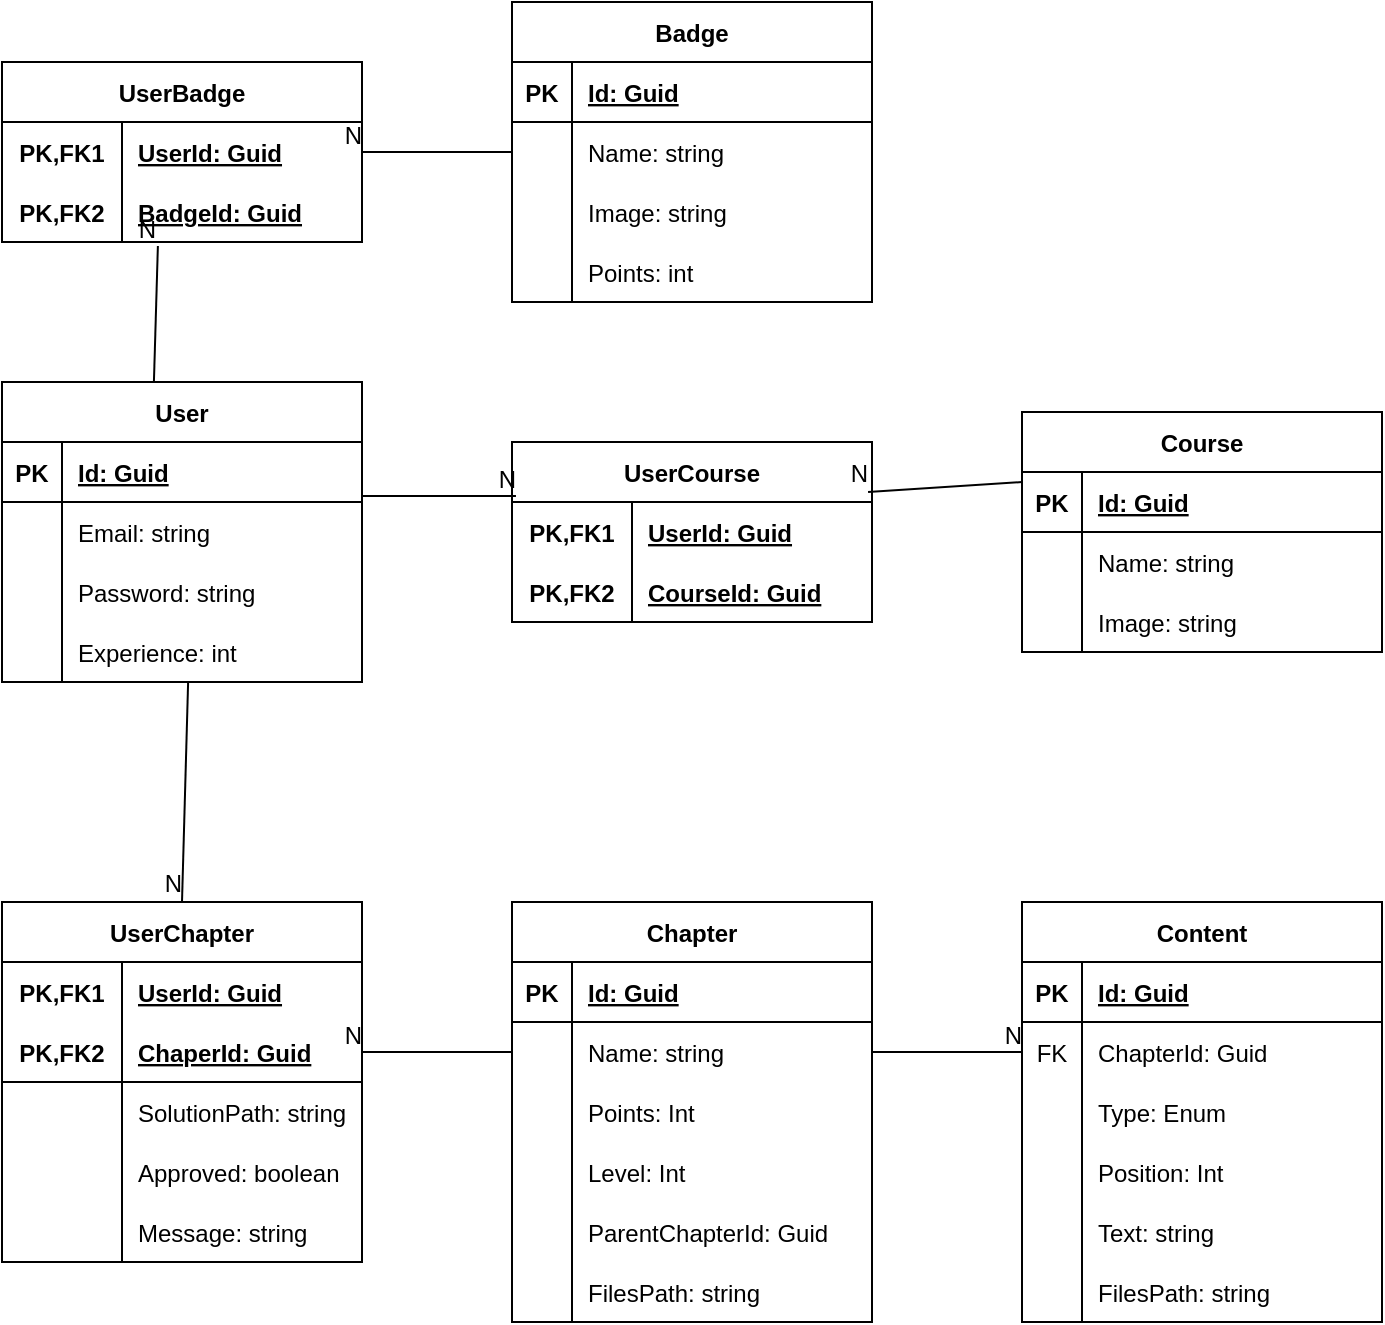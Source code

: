 <mxfile version="15.9.1" type="device"><diagram id="E0hOtwTxLCPr_3gHzD48" name="Page-1"><mxGraphModel dx="2062" dy="1164" grid="1" gridSize="10" guides="1" tooltips="1" connect="1" arrows="1" fold="1" page="1" pageScale="1" pageWidth="850" pageHeight="1100" math="0" shadow="0"><root><mxCell id="0"/><mxCell id="1" parent="0"/><mxCell id="J7QPacYldyClCmYa43UJ-1" value="User" style="shape=table;startSize=30;container=1;collapsible=1;childLayout=tableLayout;fixedRows=1;rowLines=0;fontStyle=1;align=center;resizeLast=1;" vertex="1" parent="1"><mxGeometry x="80" y="410" width="180" height="150" as="geometry"/></mxCell><mxCell id="J7QPacYldyClCmYa43UJ-2" value="" style="shape=partialRectangle;collapsible=0;dropTarget=0;pointerEvents=0;fillColor=none;top=0;left=0;bottom=1;right=0;points=[[0,0.5],[1,0.5]];portConstraint=eastwest;" vertex="1" parent="J7QPacYldyClCmYa43UJ-1"><mxGeometry y="30" width="180" height="30" as="geometry"/></mxCell><mxCell id="J7QPacYldyClCmYa43UJ-3" value="PK" style="shape=partialRectangle;connectable=0;fillColor=none;top=0;left=0;bottom=0;right=0;fontStyle=1;overflow=hidden;" vertex="1" parent="J7QPacYldyClCmYa43UJ-2"><mxGeometry width="30" height="30" as="geometry"><mxRectangle width="30" height="30" as="alternateBounds"/></mxGeometry></mxCell><mxCell id="J7QPacYldyClCmYa43UJ-4" value="Id: Guid" style="shape=partialRectangle;connectable=0;fillColor=none;top=0;left=0;bottom=0;right=0;align=left;spacingLeft=6;fontStyle=5;overflow=hidden;" vertex="1" parent="J7QPacYldyClCmYa43UJ-2"><mxGeometry x="30" width="150" height="30" as="geometry"><mxRectangle width="150" height="30" as="alternateBounds"/></mxGeometry></mxCell><mxCell id="J7QPacYldyClCmYa43UJ-5" value="" style="shape=partialRectangle;collapsible=0;dropTarget=0;pointerEvents=0;fillColor=none;top=0;left=0;bottom=0;right=0;points=[[0,0.5],[1,0.5]];portConstraint=eastwest;" vertex="1" parent="J7QPacYldyClCmYa43UJ-1"><mxGeometry y="60" width="180" height="30" as="geometry"/></mxCell><mxCell id="J7QPacYldyClCmYa43UJ-6" value="" style="shape=partialRectangle;connectable=0;fillColor=none;top=0;left=0;bottom=0;right=0;editable=1;overflow=hidden;" vertex="1" parent="J7QPacYldyClCmYa43UJ-5"><mxGeometry width="30" height="30" as="geometry"><mxRectangle width="30" height="30" as="alternateBounds"/></mxGeometry></mxCell><mxCell id="J7QPacYldyClCmYa43UJ-7" value="Email: string" style="shape=partialRectangle;connectable=0;fillColor=none;top=0;left=0;bottom=0;right=0;align=left;spacingLeft=6;overflow=hidden;" vertex="1" parent="J7QPacYldyClCmYa43UJ-5"><mxGeometry x="30" width="150" height="30" as="geometry"><mxRectangle width="150" height="30" as="alternateBounds"/></mxGeometry></mxCell><mxCell id="J7QPacYldyClCmYa43UJ-8" value="" style="shape=partialRectangle;collapsible=0;dropTarget=0;pointerEvents=0;fillColor=none;top=0;left=0;bottom=0;right=0;points=[[0,0.5],[1,0.5]];portConstraint=eastwest;" vertex="1" parent="J7QPacYldyClCmYa43UJ-1"><mxGeometry y="90" width="180" height="30" as="geometry"/></mxCell><mxCell id="J7QPacYldyClCmYa43UJ-9" value="" style="shape=partialRectangle;connectable=0;fillColor=none;top=0;left=0;bottom=0;right=0;editable=1;overflow=hidden;" vertex="1" parent="J7QPacYldyClCmYa43UJ-8"><mxGeometry width="30" height="30" as="geometry"><mxRectangle width="30" height="30" as="alternateBounds"/></mxGeometry></mxCell><mxCell id="J7QPacYldyClCmYa43UJ-10" value="Password: string" style="shape=partialRectangle;connectable=0;fillColor=none;top=0;left=0;bottom=0;right=0;align=left;spacingLeft=6;overflow=hidden;" vertex="1" parent="J7QPacYldyClCmYa43UJ-8"><mxGeometry x="30" width="150" height="30" as="geometry"><mxRectangle width="150" height="30" as="alternateBounds"/></mxGeometry></mxCell><mxCell id="J7QPacYldyClCmYa43UJ-11" value="" style="shape=partialRectangle;collapsible=0;dropTarget=0;pointerEvents=0;fillColor=none;top=0;left=0;bottom=0;right=0;points=[[0,0.5],[1,0.5]];portConstraint=eastwest;" vertex="1" parent="J7QPacYldyClCmYa43UJ-1"><mxGeometry y="120" width="180" height="30" as="geometry"/></mxCell><mxCell id="J7QPacYldyClCmYa43UJ-12" value="" style="shape=partialRectangle;connectable=0;fillColor=none;top=0;left=0;bottom=0;right=0;editable=1;overflow=hidden;" vertex="1" parent="J7QPacYldyClCmYa43UJ-11"><mxGeometry width="30" height="30" as="geometry"><mxRectangle width="30" height="30" as="alternateBounds"/></mxGeometry></mxCell><mxCell id="J7QPacYldyClCmYa43UJ-13" value="Experience: int" style="shape=partialRectangle;connectable=0;fillColor=none;top=0;left=0;bottom=0;right=0;align=left;spacingLeft=6;overflow=hidden;" vertex="1" parent="J7QPacYldyClCmYa43UJ-11"><mxGeometry x="30" width="150" height="30" as="geometry"><mxRectangle width="150" height="30" as="alternateBounds"/></mxGeometry></mxCell><mxCell id="J7QPacYldyClCmYa43UJ-20" value="Course" style="shape=table;startSize=30;container=1;collapsible=1;childLayout=tableLayout;fixedRows=1;rowLines=0;fontStyle=1;align=center;resizeLast=1;" vertex="1" parent="1"><mxGeometry x="590" y="425" width="180" height="120" as="geometry"/></mxCell><mxCell id="J7QPacYldyClCmYa43UJ-21" value="" style="shape=partialRectangle;collapsible=0;dropTarget=0;pointerEvents=0;fillColor=none;top=0;left=0;bottom=1;right=0;points=[[0,0.5],[1,0.5]];portConstraint=eastwest;" vertex="1" parent="J7QPacYldyClCmYa43UJ-20"><mxGeometry y="30" width="180" height="30" as="geometry"/></mxCell><mxCell id="J7QPacYldyClCmYa43UJ-22" value="PK" style="shape=partialRectangle;connectable=0;fillColor=none;top=0;left=0;bottom=0;right=0;fontStyle=1;overflow=hidden;" vertex="1" parent="J7QPacYldyClCmYa43UJ-21"><mxGeometry width="30" height="30" as="geometry"><mxRectangle width="30" height="30" as="alternateBounds"/></mxGeometry></mxCell><mxCell id="J7QPacYldyClCmYa43UJ-23" value="Id: Guid" style="shape=partialRectangle;connectable=0;fillColor=none;top=0;left=0;bottom=0;right=0;align=left;spacingLeft=6;fontStyle=5;overflow=hidden;" vertex="1" parent="J7QPacYldyClCmYa43UJ-21"><mxGeometry x="30" width="150" height="30" as="geometry"><mxRectangle width="150" height="30" as="alternateBounds"/></mxGeometry></mxCell><mxCell id="J7QPacYldyClCmYa43UJ-24" value="" style="shape=partialRectangle;collapsible=0;dropTarget=0;pointerEvents=0;fillColor=none;top=0;left=0;bottom=0;right=0;points=[[0,0.5],[1,0.5]];portConstraint=eastwest;" vertex="1" parent="J7QPacYldyClCmYa43UJ-20"><mxGeometry y="60" width="180" height="30" as="geometry"/></mxCell><mxCell id="J7QPacYldyClCmYa43UJ-25" value="" style="shape=partialRectangle;connectable=0;fillColor=none;top=0;left=0;bottom=0;right=0;editable=1;overflow=hidden;" vertex="1" parent="J7QPacYldyClCmYa43UJ-24"><mxGeometry width="30" height="30" as="geometry"><mxRectangle width="30" height="30" as="alternateBounds"/></mxGeometry></mxCell><mxCell id="J7QPacYldyClCmYa43UJ-26" value="Name: string" style="shape=partialRectangle;connectable=0;fillColor=none;top=0;left=0;bottom=0;right=0;align=left;spacingLeft=6;overflow=hidden;" vertex="1" parent="J7QPacYldyClCmYa43UJ-24"><mxGeometry x="30" width="150" height="30" as="geometry"><mxRectangle width="150" height="30" as="alternateBounds"/></mxGeometry></mxCell><mxCell id="J7QPacYldyClCmYa43UJ-27" value="" style="shape=partialRectangle;collapsible=0;dropTarget=0;pointerEvents=0;fillColor=none;top=0;left=0;bottom=0;right=0;points=[[0,0.5],[1,0.5]];portConstraint=eastwest;" vertex="1" parent="J7QPacYldyClCmYa43UJ-20"><mxGeometry y="90" width="180" height="30" as="geometry"/></mxCell><mxCell id="J7QPacYldyClCmYa43UJ-28" value="" style="shape=partialRectangle;connectable=0;fillColor=none;top=0;left=0;bottom=0;right=0;editable=1;overflow=hidden;" vertex="1" parent="J7QPacYldyClCmYa43UJ-27"><mxGeometry width="30" height="30" as="geometry"><mxRectangle width="30" height="30" as="alternateBounds"/></mxGeometry></mxCell><mxCell id="J7QPacYldyClCmYa43UJ-29" value="Image: string" style="shape=partialRectangle;connectable=0;fillColor=none;top=0;left=0;bottom=0;right=0;align=left;spacingLeft=6;overflow=hidden;" vertex="1" parent="J7QPacYldyClCmYa43UJ-27"><mxGeometry x="30" width="150" height="30" as="geometry"><mxRectangle width="150" height="30" as="alternateBounds"/></mxGeometry></mxCell><mxCell id="J7QPacYldyClCmYa43UJ-33" value="Badge" style="shape=table;startSize=30;container=1;collapsible=1;childLayout=tableLayout;fixedRows=1;rowLines=0;fontStyle=1;align=center;resizeLast=1;" vertex="1" parent="1"><mxGeometry x="335" y="220" width="180" height="150" as="geometry"><mxRectangle x="350" y="650" width="70" height="30" as="alternateBounds"/></mxGeometry></mxCell><mxCell id="J7QPacYldyClCmYa43UJ-34" value="" style="shape=partialRectangle;collapsible=0;dropTarget=0;pointerEvents=0;fillColor=none;top=0;left=0;bottom=1;right=0;points=[[0,0.5],[1,0.5]];portConstraint=eastwest;" vertex="1" parent="J7QPacYldyClCmYa43UJ-33"><mxGeometry y="30" width="180" height="30" as="geometry"/></mxCell><mxCell id="J7QPacYldyClCmYa43UJ-35" value="PK" style="shape=partialRectangle;connectable=0;fillColor=none;top=0;left=0;bottom=0;right=0;fontStyle=1;overflow=hidden;" vertex="1" parent="J7QPacYldyClCmYa43UJ-34"><mxGeometry width="30" height="30" as="geometry"><mxRectangle width="30" height="30" as="alternateBounds"/></mxGeometry></mxCell><mxCell id="J7QPacYldyClCmYa43UJ-36" value="Id: Guid" style="shape=partialRectangle;connectable=0;fillColor=none;top=0;left=0;bottom=0;right=0;align=left;spacingLeft=6;fontStyle=5;overflow=hidden;" vertex="1" parent="J7QPacYldyClCmYa43UJ-34"><mxGeometry x="30" width="150" height="30" as="geometry"><mxRectangle width="150" height="30" as="alternateBounds"/></mxGeometry></mxCell><mxCell id="J7QPacYldyClCmYa43UJ-37" value="" style="shape=partialRectangle;collapsible=0;dropTarget=0;pointerEvents=0;fillColor=none;top=0;left=0;bottom=0;right=0;points=[[0,0.5],[1,0.5]];portConstraint=eastwest;" vertex="1" parent="J7QPacYldyClCmYa43UJ-33"><mxGeometry y="60" width="180" height="30" as="geometry"/></mxCell><mxCell id="J7QPacYldyClCmYa43UJ-38" value="" style="shape=partialRectangle;connectable=0;fillColor=none;top=0;left=0;bottom=0;right=0;editable=1;overflow=hidden;" vertex="1" parent="J7QPacYldyClCmYa43UJ-37"><mxGeometry width="30" height="30" as="geometry"><mxRectangle width="30" height="30" as="alternateBounds"/></mxGeometry></mxCell><mxCell id="J7QPacYldyClCmYa43UJ-39" value="Name: string" style="shape=partialRectangle;connectable=0;fillColor=none;top=0;left=0;bottom=0;right=0;align=left;spacingLeft=6;overflow=hidden;" vertex="1" parent="J7QPacYldyClCmYa43UJ-37"><mxGeometry x="30" width="150" height="30" as="geometry"><mxRectangle width="150" height="30" as="alternateBounds"/></mxGeometry></mxCell><mxCell id="J7QPacYldyClCmYa43UJ-40" value="" style="shape=partialRectangle;collapsible=0;dropTarget=0;pointerEvents=0;fillColor=none;top=0;left=0;bottom=0;right=0;points=[[0,0.5],[1,0.5]];portConstraint=eastwest;" vertex="1" parent="J7QPacYldyClCmYa43UJ-33"><mxGeometry y="90" width="180" height="30" as="geometry"/></mxCell><mxCell id="J7QPacYldyClCmYa43UJ-41" value="" style="shape=partialRectangle;connectable=0;fillColor=none;top=0;left=0;bottom=0;right=0;editable=1;overflow=hidden;" vertex="1" parent="J7QPacYldyClCmYa43UJ-40"><mxGeometry width="30" height="30" as="geometry"><mxRectangle width="30" height="30" as="alternateBounds"/></mxGeometry></mxCell><mxCell id="J7QPacYldyClCmYa43UJ-42" value="Image: string" style="shape=partialRectangle;connectable=0;fillColor=none;top=0;left=0;bottom=0;right=0;align=left;spacingLeft=6;overflow=hidden;" vertex="1" parent="J7QPacYldyClCmYa43UJ-40"><mxGeometry x="30" width="150" height="30" as="geometry"><mxRectangle width="150" height="30" as="alternateBounds"/></mxGeometry></mxCell><mxCell id="J7QPacYldyClCmYa43UJ-78" value="" style="shape=partialRectangle;collapsible=0;dropTarget=0;pointerEvents=0;fillColor=none;top=0;left=0;bottom=0;right=0;points=[[0,0.5],[1,0.5]];portConstraint=eastwest;" vertex="1" parent="J7QPacYldyClCmYa43UJ-33"><mxGeometry y="120" width="180" height="30" as="geometry"/></mxCell><mxCell id="J7QPacYldyClCmYa43UJ-79" value="" style="shape=partialRectangle;connectable=0;fillColor=none;top=0;left=0;bottom=0;right=0;editable=1;overflow=hidden;" vertex="1" parent="J7QPacYldyClCmYa43UJ-78"><mxGeometry width="30" height="30" as="geometry"><mxRectangle width="30" height="30" as="alternateBounds"/></mxGeometry></mxCell><mxCell id="J7QPacYldyClCmYa43UJ-80" value="Points: int" style="shape=partialRectangle;connectable=0;fillColor=none;top=0;left=0;bottom=0;right=0;align=left;spacingLeft=6;overflow=hidden;" vertex="1" parent="J7QPacYldyClCmYa43UJ-78"><mxGeometry x="30" width="150" height="30" as="geometry"><mxRectangle width="150" height="30" as="alternateBounds"/></mxGeometry></mxCell><mxCell id="J7QPacYldyClCmYa43UJ-46" value="Chapter" style="shape=table;startSize=30;container=1;collapsible=1;childLayout=tableLayout;fixedRows=1;rowLines=0;fontStyle=1;align=center;resizeLast=1;" vertex="1" parent="1"><mxGeometry x="335" y="670" width="180" height="210" as="geometry"/></mxCell><mxCell id="J7QPacYldyClCmYa43UJ-47" value="" style="shape=partialRectangle;collapsible=0;dropTarget=0;pointerEvents=0;fillColor=none;top=0;left=0;bottom=1;right=0;points=[[0,0.5],[1,0.5]];portConstraint=eastwest;" vertex="1" parent="J7QPacYldyClCmYa43UJ-46"><mxGeometry y="30" width="180" height="30" as="geometry"/></mxCell><mxCell id="J7QPacYldyClCmYa43UJ-48" value="PK" style="shape=partialRectangle;connectable=0;fillColor=none;top=0;left=0;bottom=0;right=0;fontStyle=1;overflow=hidden;" vertex="1" parent="J7QPacYldyClCmYa43UJ-47"><mxGeometry width="30" height="30" as="geometry"><mxRectangle width="30" height="30" as="alternateBounds"/></mxGeometry></mxCell><mxCell id="J7QPacYldyClCmYa43UJ-49" value="Id: Guid" style="shape=partialRectangle;connectable=0;fillColor=none;top=0;left=0;bottom=0;right=0;align=left;spacingLeft=6;fontStyle=5;overflow=hidden;" vertex="1" parent="J7QPacYldyClCmYa43UJ-47"><mxGeometry x="30" width="150" height="30" as="geometry"><mxRectangle width="150" height="30" as="alternateBounds"/></mxGeometry></mxCell><mxCell id="J7QPacYldyClCmYa43UJ-50" value="" style="shape=partialRectangle;collapsible=0;dropTarget=0;pointerEvents=0;fillColor=none;top=0;left=0;bottom=0;right=0;points=[[0,0.5],[1,0.5]];portConstraint=eastwest;" vertex="1" parent="J7QPacYldyClCmYa43UJ-46"><mxGeometry y="60" width="180" height="30" as="geometry"/></mxCell><mxCell id="J7QPacYldyClCmYa43UJ-51" value="" style="shape=partialRectangle;connectable=0;fillColor=none;top=0;left=0;bottom=0;right=0;editable=1;overflow=hidden;" vertex="1" parent="J7QPacYldyClCmYa43UJ-50"><mxGeometry width="30" height="30" as="geometry"><mxRectangle width="30" height="30" as="alternateBounds"/></mxGeometry></mxCell><mxCell id="J7QPacYldyClCmYa43UJ-52" value="Name: string" style="shape=partialRectangle;connectable=0;fillColor=none;top=0;left=0;bottom=0;right=0;align=left;spacingLeft=6;overflow=hidden;" vertex="1" parent="J7QPacYldyClCmYa43UJ-50"><mxGeometry x="30" width="150" height="30" as="geometry"><mxRectangle width="150" height="30" as="alternateBounds"/></mxGeometry></mxCell><mxCell id="J7QPacYldyClCmYa43UJ-53" value="" style="shape=partialRectangle;collapsible=0;dropTarget=0;pointerEvents=0;fillColor=none;top=0;left=0;bottom=0;right=0;points=[[0,0.5],[1,0.5]];portConstraint=eastwest;" vertex="1" parent="J7QPacYldyClCmYa43UJ-46"><mxGeometry y="90" width="180" height="30" as="geometry"/></mxCell><mxCell id="J7QPacYldyClCmYa43UJ-54" value="" style="shape=partialRectangle;connectable=0;fillColor=none;top=0;left=0;bottom=0;right=0;editable=1;overflow=hidden;" vertex="1" parent="J7QPacYldyClCmYa43UJ-53"><mxGeometry width="30" height="30" as="geometry"><mxRectangle width="30" height="30" as="alternateBounds"/></mxGeometry></mxCell><mxCell id="J7QPacYldyClCmYa43UJ-55" value="Points: Int" style="shape=partialRectangle;connectable=0;fillColor=none;top=0;left=0;bottom=0;right=0;align=left;spacingLeft=6;overflow=hidden;" vertex="1" parent="J7QPacYldyClCmYa43UJ-53"><mxGeometry x="30" width="150" height="30" as="geometry"><mxRectangle width="150" height="30" as="alternateBounds"/></mxGeometry></mxCell><mxCell id="J7QPacYldyClCmYa43UJ-59" value="" style="shape=partialRectangle;collapsible=0;dropTarget=0;pointerEvents=0;fillColor=none;top=0;left=0;bottom=0;right=0;points=[[0,0.5],[1,0.5]];portConstraint=eastwest;" vertex="1" parent="J7QPacYldyClCmYa43UJ-46"><mxGeometry y="120" width="180" height="30" as="geometry"/></mxCell><mxCell id="J7QPacYldyClCmYa43UJ-60" value="" style="shape=partialRectangle;connectable=0;fillColor=none;top=0;left=0;bottom=0;right=0;editable=1;overflow=hidden;" vertex="1" parent="J7QPacYldyClCmYa43UJ-59"><mxGeometry width="30" height="30" as="geometry"><mxRectangle width="30" height="30" as="alternateBounds"/></mxGeometry></mxCell><mxCell id="J7QPacYldyClCmYa43UJ-61" value="Level: Int" style="shape=partialRectangle;connectable=0;fillColor=none;top=0;left=0;bottom=0;right=0;align=left;spacingLeft=6;overflow=hidden;" vertex="1" parent="J7QPacYldyClCmYa43UJ-59"><mxGeometry x="30" width="150" height="30" as="geometry"><mxRectangle width="150" height="30" as="alternateBounds"/></mxGeometry></mxCell><mxCell id="J7QPacYldyClCmYa43UJ-56" value="" style="shape=partialRectangle;collapsible=0;dropTarget=0;pointerEvents=0;fillColor=none;top=0;left=0;bottom=0;right=0;points=[[0,0.5],[1,0.5]];portConstraint=eastwest;" vertex="1" parent="J7QPacYldyClCmYa43UJ-46"><mxGeometry y="150" width="180" height="30" as="geometry"/></mxCell><mxCell id="J7QPacYldyClCmYa43UJ-57" value="" style="shape=partialRectangle;connectable=0;fillColor=none;top=0;left=0;bottom=0;right=0;editable=1;overflow=hidden;" vertex="1" parent="J7QPacYldyClCmYa43UJ-56"><mxGeometry width="30" height="30" as="geometry"><mxRectangle width="30" height="30" as="alternateBounds"/></mxGeometry></mxCell><mxCell id="J7QPacYldyClCmYa43UJ-58" value="ParentChapterId: Guid" style="shape=partialRectangle;connectable=0;fillColor=none;top=0;left=0;bottom=0;right=0;align=left;spacingLeft=6;overflow=hidden;" vertex="1" parent="J7QPacYldyClCmYa43UJ-56"><mxGeometry x="30" width="150" height="30" as="geometry"><mxRectangle width="150" height="30" as="alternateBounds"/></mxGeometry></mxCell><mxCell id="J7QPacYldyClCmYa43UJ-62" value="" style="shape=partialRectangle;collapsible=0;dropTarget=0;pointerEvents=0;fillColor=none;top=0;left=0;bottom=0;right=0;points=[[0,0.5],[1,0.5]];portConstraint=eastwest;" vertex="1" parent="J7QPacYldyClCmYa43UJ-46"><mxGeometry y="180" width="180" height="30" as="geometry"/></mxCell><mxCell id="J7QPacYldyClCmYa43UJ-63" value="" style="shape=partialRectangle;connectable=0;fillColor=none;top=0;left=0;bottom=0;right=0;editable=1;overflow=hidden;" vertex="1" parent="J7QPacYldyClCmYa43UJ-62"><mxGeometry width="30" height="30" as="geometry"><mxRectangle width="30" height="30" as="alternateBounds"/></mxGeometry></mxCell><mxCell id="J7QPacYldyClCmYa43UJ-64" value="FilesPath: string" style="shape=partialRectangle;connectable=0;fillColor=none;top=0;left=0;bottom=0;right=0;align=left;spacingLeft=6;overflow=hidden;" vertex="1" parent="J7QPacYldyClCmYa43UJ-62"><mxGeometry x="30" width="150" height="30" as="geometry"><mxRectangle width="150" height="30" as="alternateBounds"/></mxGeometry></mxCell><mxCell id="J7QPacYldyClCmYa43UJ-65" value="UserBadge" style="shape=table;startSize=30;container=1;collapsible=1;childLayout=tableLayout;fixedRows=1;rowLines=0;fontStyle=1;align=center;resizeLast=1;" vertex="1" parent="1"><mxGeometry x="80" y="250" width="180" height="90" as="geometry"/></mxCell><mxCell id="J7QPacYldyClCmYa43UJ-66" value="" style="shape=partialRectangle;collapsible=0;dropTarget=0;pointerEvents=0;fillColor=none;top=0;left=0;bottom=0;right=0;points=[[0,0.5],[1,0.5]];portConstraint=eastwest;" vertex="1" parent="J7QPacYldyClCmYa43UJ-65"><mxGeometry y="30" width="180" height="30" as="geometry"/></mxCell><mxCell id="J7QPacYldyClCmYa43UJ-67" value="PK,FK1" style="shape=partialRectangle;connectable=0;fillColor=none;top=0;left=0;bottom=0;right=0;fontStyle=1;overflow=hidden;" vertex="1" parent="J7QPacYldyClCmYa43UJ-66"><mxGeometry width="60" height="30" as="geometry"><mxRectangle width="60" height="30" as="alternateBounds"/></mxGeometry></mxCell><mxCell id="J7QPacYldyClCmYa43UJ-68" value="UserId: Guid" style="shape=partialRectangle;connectable=0;fillColor=none;top=0;left=0;bottom=0;right=0;align=left;spacingLeft=6;fontStyle=5;overflow=hidden;" vertex="1" parent="J7QPacYldyClCmYa43UJ-66"><mxGeometry x="60" width="120" height="30" as="geometry"><mxRectangle width="120" height="30" as="alternateBounds"/></mxGeometry></mxCell><mxCell id="J7QPacYldyClCmYa43UJ-69" value="" style="shape=partialRectangle;collapsible=0;dropTarget=0;pointerEvents=0;fillColor=none;top=0;left=0;bottom=1;right=0;points=[[0,0.5],[1,0.5]];portConstraint=eastwest;" vertex="1" parent="J7QPacYldyClCmYa43UJ-65"><mxGeometry y="60" width="180" height="30" as="geometry"/></mxCell><mxCell id="J7QPacYldyClCmYa43UJ-70" value="PK,FK2" style="shape=partialRectangle;connectable=0;fillColor=none;top=0;left=0;bottom=0;right=0;fontStyle=1;overflow=hidden;" vertex="1" parent="J7QPacYldyClCmYa43UJ-69"><mxGeometry width="60" height="30" as="geometry"><mxRectangle width="60" height="30" as="alternateBounds"/></mxGeometry></mxCell><mxCell id="J7QPacYldyClCmYa43UJ-71" value="BadgeId: Guid" style="shape=partialRectangle;connectable=0;fillColor=none;top=0;left=0;bottom=0;right=0;align=left;spacingLeft=6;fontStyle=5;overflow=hidden;" vertex="1" parent="J7QPacYldyClCmYa43UJ-69"><mxGeometry x="60" width="120" height="30" as="geometry"><mxRectangle width="120" height="30" as="alternateBounds"/></mxGeometry></mxCell><mxCell id="J7QPacYldyClCmYa43UJ-81" value="UserCourse" style="shape=table;startSize=30;container=1;collapsible=1;childLayout=tableLayout;fixedRows=1;rowLines=0;fontStyle=1;align=center;resizeLast=1;" vertex="1" parent="1"><mxGeometry x="335" y="440" width="180" height="90" as="geometry"/></mxCell><mxCell id="J7QPacYldyClCmYa43UJ-82" value="" style="shape=partialRectangle;collapsible=0;dropTarget=0;pointerEvents=0;fillColor=none;top=0;left=0;bottom=0;right=0;points=[[0,0.5],[1,0.5]];portConstraint=eastwest;" vertex="1" parent="J7QPacYldyClCmYa43UJ-81"><mxGeometry y="30" width="180" height="30" as="geometry"/></mxCell><mxCell id="J7QPacYldyClCmYa43UJ-83" value="PK,FK1" style="shape=partialRectangle;connectable=0;fillColor=none;top=0;left=0;bottom=0;right=0;fontStyle=1;overflow=hidden;" vertex="1" parent="J7QPacYldyClCmYa43UJ-82"><mxGeometry width="60" height="30" as="geometry"><mxRectangle width="60" height="30" as="alternateBounds"/></mxGeometry></mxCell><mxCell id="J7QPacYldyClCmYa43UJ-84" value="UserId: Guid" style="shape=partialRectangle;connectable=0;fillColor=none;top=0;left=0;bottom=0;right=0;align=left;spacingLeft=6;fontStyle=5;overflow=hidden;" vertex="1" parent="J7QPacYldyClCmYa43UJ-82"><mxGeometry x="60" width="120" height="30" as="geometry"><mxRectangle width="120" height="30" as="alternateBounds"/></mxGeometry></mxCell><mxCell id="J7QPacYldyClCmYa43UJ-85" value="" style="shape=partialRectangle;collapsible=0;dropTarget=0;pointerEvents=0;fillColor=none;top=0;left=0;bottom=1;right=0;points=[[0,0.5],[1,0.5]];portConstraint=eastwest;" vertex="1" parent="J7QPacYldyClCmYa43UJ-81"><mxGeometry y="60" width="180" height="30" as="geometry"/></mxCell><mxCell id="J7QPacYldyClCmYa43UJ-86" value="PK,FK2" style="shape=partialRectangle;connectable=0;fillColor=none;top=0;left=0;bottom=0;right=0;fontStyle=1;overflow=hidden;" vertex="1" parent="J7QPacYldyClCmYa43UJ-85"><mxGeometry width="60" height="30" as="geometry"><mxRectangle width="60" height="30" as="alternateBounds"/></mxGeometry></mxCell><mxCell id="J7QPacYldyClCmYa43UJ-87" value="CourseId: Guid" style="shape=partialRectangle;connectable=0;fillColor=none;top=0;left=0;bottom=0;right=0;align=left;spacingLeft=6;fontStyle=5;overflow=hidden;" vertex="1" parent="J7QPacYldyClCmYa43UJ-85"><mxGeometry x="60" width="120" height="30" as="geometry"><mxRectangle width="120" height="30" as="alternateBounds"/></mxGeometry></mxCell><mxCell id="J7QPacYldyClCmYa43UJ-95" value="UserChapter" style="shape=table;startSize=30;container=1;collapsible=1;childLayout=tableLayout;fixedRows=1;rowLines=0;fontStyle=1;align=center;resizeLast=1;" vertex="1" parent="1"><mxGeometry x="80" y="670" width="180" height="180" as="geometry"/></mxCell><mxCell id="J7QPacYldyClCmYa43UJ-96" value="" style="shape=partialRectangle;collapsible=0;dropTarget=0;pointerEvents=0;fillColor=none;top=0;left=0;bottom=0;right=0;points=[[0,0.5],[1,0.5]];portConstraint=eastwest;" vertex="1" parent="J7QPacYldyClCmYa43UJ-95"><mxGeometry y="30" width="180" height="30" as="geometry"/></mxCell><mxCell id="J7QPacYldyClCmYa43UJ-97" value="PK,FK1" style="shape=partialRectangle;connectable=0;fillColor=none;top=0;left=0;bottom=0;right=0;fontStyle=1;overflow=hidden;" vertex="1" parent="J7QPacYldyClCmYa43UJ-96"><mxGeometry width="60" height="30" as="geometry"><mxRectangle width="60" height="30" as="alternateBounds"/></mxGeometry></mxCell><mxCell id="J7QPacYldyClCmYa43UJ-98" value="UserId: Guid" style="shape=partialRectangle;connectable=0;fillColor=none;top=0;left=0;bottom=0;right=0;align=left;spacingLeft=6;fontStyle=5;overflow=hidden;" vertex="1" parent="J7QPacYldyClCmYa43UJ-96"><mxGeometry x="60" width="120" height="30" as="geometry"><mxRectangle width="120" height="30" as="alternateBounds"/></mxGeometry></mxCell><mxCell id="J7QPacYldyClCmYa43UJ-99" value="" style="shape=partialRectangle;collapsible=0;dropTarget=0;pointerEvents=0;fillColor=none;top=0;left=0;bottom=1;right=0;points=[[0,0.5],[1,0.5]];portConstraint=eastwest;" vertex="1" parent="J7QPacYldyClCmYa43UJ-95"><mxGeometry y="60" width="180" height="30" as="geometry"/></mxCell><mxCell id="J7QPacYldyClCmYa43UJ-100" value="PK,FK2" style="shape=partialRectangle;connectable=0;fillColor=none;top=0;left=0;bottom=0;right=0;fontStyle=1;overflow=hidden;" vertex="1" parent="J7QPacYldyClCmYa43UJ-99"><mxGeometry width="60" height="30" as="geometry"><mxRectangle width="60" height="30" as="alternateBounds"/></mxGeometry></mxCell><mxCell id="J7QPacYldyClCmYa43UJ-101" value="ChaperId: Guid" style="shape=partialRectangle;connectable=0;fillColor=none;top=0;left=0;bottom=0;right=0;align=left;spacingLeft=6;fontStyle=5;overflow=hidden;" vertex="1" parent="J7QPacYldyClCmYa43UJ-99"><mxGeometry x="60" width="120" height="30" as="geometry"><mxRectangle width="120" height="30" as="alternateBounds"/></mxGeometry></mxCell><mxCell id="J7QPacYldyClCmYa43UJ-102" value="" style="shape=partialRectangle;collapsible=0;dropTarget=0;pointerEvents=0;fillColor=none;top=0;left=0;bottom=0;right=0;points=[[0,0.5],[1,0.5]];portConstraint=eastwest;" vertex="1" parent="J7QPacYldyClCmYa43UJ-95"><mxGeometry y="90" width="180" height="30" as="geometry"/></mxCell><mxCell id="J7QPacYldyClCmYa43UJ-103" value="" style="shape=partialRectangle;connectable=0;fillColor=none;top=0;left=0;bottom=0;right=0;editable=1;overflow=hidden;" vertex="1" parent="J7QPacYldyClCmYa43UJ-102"><mxGeometry width="60" height="30" as="geometry"><mxRectangle width="60" height="30" as="alternateBounds"/></mxGeometry></mxCell><mxCell id="J7QPacYldyClCmYa43UJ-104" value="SolutionPath: string" style="shape=partialRectangle;connectable=0;fillColor=none;top=0;left=0;bottom=0;right=0;align=left;spacingLeft=6;overflow=hidden;" vertex="1" parent="J7QPacYldyClCmYa43UJ-102"><mxGeometry x="60" width="120" height="30" as="geometry"><mxRectangle width="120" height="30" as="alternateBounds"/></mxGeometry></mxCell><mxCell id="J7QPacYldyClCmYa43UJ-105" value="" style="shape=partialRectangle;collapsible=0;dropTarget=0;pointerEvents=0;fillColor=none;top=0;left=0;bottom=0;right=0;points=[[0,0.5],[1,0.5]];portConstraint=eastwest;" vertex="1" parent="J7QPacYldyClCmYa43UJ-95"><mxGeometry y="120" width="180" height="30" as="geometry"/></mxCell><mxCell id="J7QPacYldyClCmYa43UJ-106" value="" style="shape=partialRectangle;connectable=0;fillColor=none;top=0;left=0;bottom=0;right=0;editable=1;overflow=hidden;" vertex="1" parent="J7QPacYldyClCmYa43UJ-105"><mxGeometry width="60" height="30" as="geometry"><mxRectangle width="60" height="30" as="alternateBounds"/></mxGeometry></mxCell><mxCell id="J7QPacYldyClCmYa43UJ-107" value="Approved: boolean" style="shape=partialRectangle;connectable=0;fillColor=none;top=0;left=0;bottom=0;right=0;align=left;spacingLeft=6;overflow=hidden;" vertex="1" parent="J7QPacYldyClCmYa43UJ-105"><mxGeometry x="60" width="120" height="30" as="geometry"><mxRectangle width="120" height="30" as="alternateBounds"/></mxGeometry></mxCell><mxCell id="J7QPacYldyClCmYa43UJ-109" value="" style="shape=partialRectangle;collapsible=0;dropTarget=0;pointerEvents=0;fillColor=none;top=0;left=0;bottom=0;right=0;points=[[0,0.5],[1,0.5]];portConstraint=eastwest;" vertex="1" parent="J7QPacYldyClCmYa43UJ-95"><mxGeometry y="150" width="180" height="30" as="geometry"/></mxCell><mxCell id="J7QPacYldyClCmYa43UJ-110" value="" style="shape=partialRectangle;connectable=0;fillColor=none;top=0;left=0;bottom=0;right=0;editable=1;overflow=hidden;" vertex="1" parent="J7QPacYldyClCmYa43UJ-109"><mxGeometry width="60" height="30" as="geometry"><mxRectangle width="60" height="30" as="alternateBounds"/></mxGeometry></mxCell><mxCell id="J7QPacYldyClCmYa43UJ-111" value="Message: string" style="shape=partialRectangle;connectable=0;fillColor=none;top=0;left=0;bottom=0;right=0;align=left;spacingLeft=6;overflow=hidden;" vertex="1" parent="J7QPacYldyClCmYa43UJ-109"><mxGeometry x="60" width="120" height="30" as="geometry"><mxRectangle width="120" height="30" as="alternateBounds"/></mxGeometry></mxCell><mxCell id="J7QPacYldyClCmYa43UJ-112" value="Content" style="shape=table;startSize=30;container=1;collapsible=1;childLayout=tableLayout;fixedRows=1;rowLines=0;fontStyle=1;align=center;resizeLast=1;" vertex="1" parent="1"><mxGeometry x="590" y="670" width="180" height="210" as="geometry"/></mxCell><mxCell id="J7QPacYldyClCmYa43UJ-113" value="" style="shape=partialRectangle;collapsible=0;dropTarget=0;pointerEvents=0;fillColor=none;top=0;left=0;bottom=1;right=0;points=[[0,0.5],[1,0.5]];portConstraint=eastwest;" vertex="1" parent="J7QPacYldyClCmYa43UJ-112"><mxGeometry y="30" width="180" height="30" as="geometry"/></mxCell><mxCell id="J7QPacYldyClCmYa43UJ-114" value="PK" style="shape=partialRectangle;connectable=0;fillColor=none;top=0;left=0;bottom=0;right=0;fontStyle=1;overflow=hidden;" vertex="1" parent="J7QPacYldyClCmYa43UJ-113"><mxGeometry width="30" height="30" as="geometry"><mxRectangle width="30" height="30" as="alternateBounds"/></mxGeometry></mxCell><mxCell id="J7QPacYldyClCmYa43UJ-115" value="Id: Guid" style="shape=partialRectangle;connectable=0;fillColor=none;top=0;left=0;bottom=0;right=0;align=left;spacingLeft=6;fontStyle=5;overflow=hidden;" vertex="1" parent="J7QPacYldyClCmYa43UJ-113"><mxGeometry x="30" width="150" height="30" as="geometry"><mxRectangle width="150" height="30" as="alternateBounds"/></mxGeometry></mxCell><mxCell id="J7QPacYldyClCmYa43UJ-116" value="" style="shape=partialRectangle;collapsible=0;dropTarget=0;pointerEvents=0;fillColor=none;top=0;left=0;bottom=0;right=0;points=[[0,0.5],[1,0.5]];portConstraint=eastwest;" vertex="1" parent="J7QPacYldyClCmYa43UJ-112"><mxGeometry y="60" width="180" height="30" as="geometry"/></mxCell><mxCell id="J7QPacYldyClCmYa43UJ-117" value="FK" style="shape=partialRectangle;connectable=0;fillColor=none;top=0;left=0;bottom=0;right=0;editable=1;overflow=hidden;" vertex="1" parent="J7QPacYldyClCmYa43UJ-116"><mxGeometry width="30" height="30" as="geometry"><mxRectangle width="30" height="30" as="alternateBounds"/></mxGeometry></mxCell><mxCell id="J7QPacYldyClCmYa43UJ-118" value="ChapterId: Guid" style="shape=partialRectangle;connectable=0;fillColor=none;top=0;left=0;bottom=0;right=0;align=left;spacingLeft=6;overflow=hidden;" vertex="1" parent="J7QPacYldyClCmYa43UJ-116"><mxGeometry x="30" width="150" height="30" as="geometry"><mxRectangle width="150" height="30" as="alternateBounds"/></mxGeometry></mxCell><mxCell id="J7QPacYldyClCmYa43UJ-119" value="" style="shape=partialRectangle;collapsible=0;dropTarget=0;pointerEvents=0;fillColor=none;top=0;left=0;bottom=0;right=0;points=[[0,0.5],[1,0.5]];portConstraint=eastwest;" vertex="1" parent="J7QPacYldyClCmYa43UJ-112"><mxGeometry y="90" width="180" height="30" as="geometry"/></mxCell><mxCell id="J7QPacYldyClCmYa43UJ-120" value="" style="shape=partialRectangle;connectable=0;fillColor=none;top=0;left=0;bottom=0;right=0;editable=1;overflow=hidden;" vertex="1" parent="J7QPacYldyClCmYa43UJ-119"><mxGeometry width="30" height="30" as="geometry"><mxRectangle width="30" height="30" as="alternateBounds"/></mxGeometry></mxCell><mxCell id="J7QPacYldyClCmYa43UJ-121" value="Type: Enum" style="shape=partialRectangle;connectable=0;fillColor=none;top=0;left=0;bottom=0;right=0;align=left;spacingLeft=6;overflow=hidden;" vertex="1" parent="J7QPacYldyClCmYa43UJ-119"><mxGeometry x="30" width="150" height="30" as="geometry"><mxRectangle width="150" height="30" as="alternateBounds"/></mxGeometry></mxCell><mxCell id="J7QPacYldyClCmYa43UJ-122" value="" style="shape=partialRectangle;collapsible=0;dropTarget=0;pointerEvents=0;fillColor=none;top=0;left=0;bottom=0;right=0;points=[[0,0.5],[1,0.5]];portConstraint=eastwest;" vertex="1" parent="J7QPacYldyClCmYa43UJ-112"><mxGeometry y="120" width="180" height="30" as="geometry"/></mxCell><mxCell id="J7QPacYldyClCmYa43UJ-123" value="" style="shape=partialRectangle;connectable=0;fillColor=none;top=0;left=0;bottom=0;right=0;editable=1;overflow=hidden;" vertex="1" parent="J7QPacYldyClCmYa43UJ-122"><mxGeometry width="30" height="30" as="geometry"><mxRectangle width="30" height="30" as="alternateBounds"/></mxGeometry></mxCell><mxCell id="J7QPacYldyClCmYa43UJ-124" value="Position: Int" style="shape=partialRectangle;connectable=0;fillColor=none;top=0;left=0;bottom=0;right=0;align=left;spacingLeft=6;overflow=hidden;" vertex="1" parent="J7QPacYldyClCmYa43UJ-122"><mxGeometry x="30" width="150" height="30" as="geometry"><mxRectangle width="150" height="30" as="alternateBounds"/></mxGeometry></mxCell><mxCell id="J7QPacYldyClCmYa43UJ-125" value="" style="shape=partialRectangle;collapsible=0;dropTarget=0;pointerEvents=0;fillColor=none;top=0;left=0;bottom=0;right=0;points=[[0,0.5],[1,0.5]];portConstraint=eastwest;" vertex="1" parent="J7QPacYldyClCmYa43UJ-112"><mxGeometry y="150" width="180" height="30" as="geometry"/></mxCell><mxCell id="J7QPacYldyClCmYa43UJ-126" value="" style="shape=partialRectangle;connectable=0;fillColor=none;top=0;left=0;bottom=0;right=0;editable=1;overflow=hidden;" vertex="1" parent="J7QPacYldyClCmYa43UJ-125"><mxGeometry width="30" height="30" as="geometry"><mxRectangle width="30" height="30" as="alternateBounds"/></mxGeometry></mxCell><mxCell id="J7QPacYldyClCmYa43UJ-127" value="Text: string" style="shape=partialRectangle;connectable=0;fillColor=none;top=0;left=0;bottom=0;right=0;align=left;spacingLeft=6;overflow=hidden;" vertex="1" parent="J7QPacYldyClCmYa43UJ-125"><mxGeometry x="30" width="150" height="30" as="geometry"><mxRectangle width="150" height="30" as="alternateBounds"/></mxGeometry></mxCell><mxCell id="J7QPacYldyClCmYa43UJ-128" value="" style="shape=partialRectangle;collapsible=0;dropTarget=0;pointerEvents=0;fillColor=none;top=0;left=0;bottom=0;right=0;points=[[0,0.5],[1,0.5]];portConstraint=eastwest;" vertex="1" parent="J7QPacYldyClCmYa43UJ-112"><mxGeometry y="180" width="180" height="30" as="geometry"/></mxCell><mxCell id="J7QPacYldyClCmYa43UJ-129" value="" style="shape=partialRectangle;connectable=0;fillColor=none;top=0;left=0;bottom=0;right=0;editable=1;overflow=hidden;" vertex="1" parent="J7QPacYldyClCmYa43UJ-128"><mxGeometry width="30" height="30" as="geometry"><mxRectangle width="30" height="30" as="alternateBounds"/></mxGeometry></mxCell><mxCell id="J7QPacYldyClCmYa43UJ-130" value="FilesPath: string" style="shape=partialRectangle;connectable=0;fillColor=none;top=0;left=0;bottom=0;right=0;align=left;spacingLeft=6;overflow=hidden;" vertex="1" parent="J7QPacYldyClCmYa43UJ-128"><mxGeometry x="30" width="150" height="30" as="geometry"><mxRectangle width="150" height="30" as="alternateBounds"/></mxGeometry></mxCell><mxCell id="J7QPacYldyClCmYa43UJ-133" value="" style="endArrow=none;html=1;rounded=0;entryX=0.433;entryY=1.067;entryDx=0;entryDy=0;entryPerimeter=0;exitX=0.422;exitY=0;exitDx=0;exitDy=0;exitPerimeter=0;" edge="1" parent="1" source="J7QPacYldyClCmYa43UJ-1" target="J7QPacYldyClCmYa43UJ-69"><mxGeometry relative="1" as="geometry"><mxPoint x="158" y="400" as="sourcePoint"/><mxPoint x="70" y="380" as="targetPoint"/></mxGeometry></mxCell><mxCell id="J7QPacYldyClCmYa43UJ-134" value="N" style="resizable=0;html=1;align=right;verticalAlign=bottom;" connectable="0" vertex="1" parent="J7QPacYldyClCmYa43UJ-133"><mxGeometry x="1" relative="1" as="geometry"/></mxCell><mxCell id="J7QPacYldyClCmYa43UJ-135" value="" style="endArrow=none;html=1;rounded=0;entryX=1;entryY=0.5;entryDx=0;entryDy=0;exitX=0;exitY=0.5;exitDx=0;exitDy=0;" edge="1" parent="1" source="J7QPacYldyClCmYa43UJ-37" target="J7QPacYldyClCmYa43UJ-66"><mxGeometry relative="1" as="geometry"><mxPoint x="320" y="350" as="sourcePoint"/><mxPoint x="167.94" y="352.01" as="targetPoint"/></mxGeometry></mxCell><mxCell id="J7QPacYldyClCmYa43UJ-136" value="N" style="resizable=0;html=1;align=right;verticalAlign=bottom;" connectable="0" vertex="1" parent="J7QPacYldyClCmYa43UJ-135"><mxGeometry x="1" relative="1" as="geometry"/></mxCell><mxCell id="J7QPacYldyClCmYa43UJ-137" value="" style="endArrow=none;html=1;rounded=0;entryX=0.011;entryY=-0.1;entryDx=0;entryDy=0;entryPerimeter=0;" edge="1" parent="1" target="J7QPacYldyClCmYa43UJ-82"><mxGeometry relative="1" as="geometry"><mxPoint x="260" y="467" as="sourcePoint"/><mxPoint x="345" y="305" as="targetPoint"/></mxGeometry></mxCell><mxCell id="J7QPacYldyClCmYa43UJ-138" value="N" style="resizable=0;html=1;align=right;verticalAlign=bottom;" connectable="0" vertex="1" parent="J7QPacYldyClCmYa43UJ-137"><mxGeometry x="1" relative="1" as="geometry"/></mxCell><mxCell id="J7QPacYldyClCmYa43UJ-139" value="" style="endArrow=none;html=1;rounded=0;entryX=0.989;entryY=-0.167;entryDx=0;entryDy=0;entryPerimeter=0;exitX=0;exitY=0.167;exitDx=0;exitDy=0;exitPerimeter=0;" edge="1" parent="1" source="J7QPacYldyClCmYa43UJ-21" target="J7QPacYldyClCmYa43UJ-82"><mxGeometry relative="1" as="geometry"><mxPoint x="580" y="440" as="sourcePoint"/><mxPoint x="346.98" y="477" as="targetPoint"/></mxGeometry></mxCell><mxCell id="J7QPacYldyClCmYa43UJ-140" value="N" style="resizable=0;html=1;align=right;verticalAlign=bottom;" connectable="0" vertex="1" parent="J7QPacYldyClCmYa43UJ-139"><mxGeometry x="1" relative="1" as="geometry"/></mxCell><mxCell id="J7QPacYldyClCmYa43UJ-141" value="" style="endArrow=none;html=1;rounded=0;entryX=0.5;entryY=0;entryDx=0;entryDy=0;exitX=0.517;exitY=1;exitDx=0;exitDy=0;exitPerimeter=0;" edge="1" parent="1" source="J7QPacYldyClCmYa43UJ-11" target="J7QPacYldyClCmYa43UJ-95"><mxGeometry relative="1" as="geometry"><mxPoint x="270" y="477" as="sourcePoint"/><mxPoint x="346.98" y="477" as="targetPoint"/></mxGeometry></mxCell><mxCell id="J7QPacYldyClCmYa43UJ-142" value="N" style="resizable=0;html=1;align=right;verticalAlign=bottom;" connectable="0" vertex="1" parent="J7QPacYldyClCmYa43UJ-141"><mxGeometry x="1" relative="1" as="geometry"/></mxCell><mxCell id="J7QPacYldyClCmYa43UJ-143" value="" style="endArrow=none;html=1;rounded=0;entryX=1;entryY=0.5;entryDx=0;entryDy=0;exitX=0;exitY=0.5;exitDx=0;exitDy=0;" edge="1" parent="1" source="J7QPacYldyClCmYa43UJ-50" target="J7QPacYldyClCmYa43UJ-99"><mxGeometry relative="1" as="geometry"><mxPoint x="183.06" y="570" as="sourcePoint"/><mxPoint x="180" y="680" as="targetPoint"/></mxGeometry></mxCell><mxCell id="J7QPacYldyClCmYa43UJ-144" value="N" style="resizable=0;html=1;align=right;verticalAlign=bottom;" connectable="0" vertex="1" parent="J7QPacYldyClCmYa43UJ-143"><mxGeometry x="1" relative="1" as="geometry"/></mxCell><mxCell id="J7QPacYldyClCmYa43UJ-145" value="" style="endArrow=none;html=1;rounded=0;entryX=0;entryY=0.5;entryDx=0;entryDy=0;exitX=1;exitY=0.5;exitDx=0;exitDy=0;" edge="1" parent="1" source="J7QPacYldyClCmYa43UJ-50" target="J7QPacYldyClCmYa43UJ-116"><mxGeometry relative="1" as="geometry"><mxPoint x="345" y="755" as="sourcePoint"/><mxPoint x="270" y="755" as="targetPoint"/></mxGeometry></mxCell><mxCell id="J7QPacYldyClCmYa43UJ-146" value="N" style="resizable=0;html=1;align=right;verticalAlign=bottom;" connectable="0" vertex="1" parent="J7QPacYldyClCmYa43UJ-145"><mxGeometry x="1" relative="1" as="geometry"/></mxCell></root></mxGraphModel></diagram></mxfile>